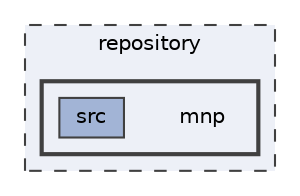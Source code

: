 digraph "repository/mnp"
{
 // LATEX_PDF_SIZE
  bgcolor="transparent";
  edge [fontname=Helvetica,fontsize=10,labelfontname=Helvetica,labelfontsize=10];
  node [fontname=Helvetica,fontsize=10,shape=box,height=0.2,width=0.4];
  compound=true
  subgraph clusterdir_b67a65b3e0ec834719b9c39fd2c3a507 {
    graph [ bgcolor="#edf0f7", pencolor="grey25", label="repository", fontname=Helvetica,fontsize=10 style="filled,dashed", URL="dir_b67a65b3e0ec834719b9c39fd2c3a507.html",tooltip=""]
  subgraph clusterdir_cd33381de11ec8eddc358eb4a21a38d2 {
    graph [ bgcolor="#edf0f7", pencolor="grey25", label="", fontname=Helvetica,fontsize=10 style="filled,bold", URL="dir_cd33381de11ec8eddc358eb4a21a38d2.html",tooltip=""]
    dir_cd33381de11ec8eddc358eb4a21a38d2 [shape=plaintext, label="mnp"];
  dir_b3fc0f18efb94f24032305c06aa7b265 [label="src", fillcolor="#a2b4d6", color="grey25", style="filled", URL="dir_b3fc0f18efb94f24032305c06aa7b265.html",tooltip=""];
  }
  }
}
